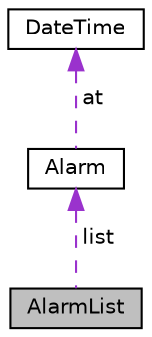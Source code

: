 digraph "AlarmList"
{
 // LATEX_PDF_SIZE
  bgcolor="transparent";
  edge [fontname="Helvetica",fontsize="10",labelfontname="Helvetica",labelfontsize="10"];
  node [fontname="Helvetica",fontsize="10",shape=record];
  Node1 [label="AlarmList",height=0.2,width=0.4,color="black", fillcolor="grey75", style="filled", fontcolor="black",tooltip=" "];
  Node2 -> Node1 [dir="back",color="darkorchid3",fontsize="10",style="dashed",label=" list" ,fontname="Helvetica"];
  Node2 [label="Alarm",height=0.2,width=0.4,color="black",URL="$structAlarm.html",tooltip=" "];
  Node3 -> Node2 [dir="back",color="darkorchid3",fontsize="10",style="dashed",label=" at" ,fontname="Helvetica"];
  Node3 [label="DateTime",height=0.2,width=0.4,color="black",URL="$structDateTime.html",tooltip="Represents any date or time with optional fields."];
}
